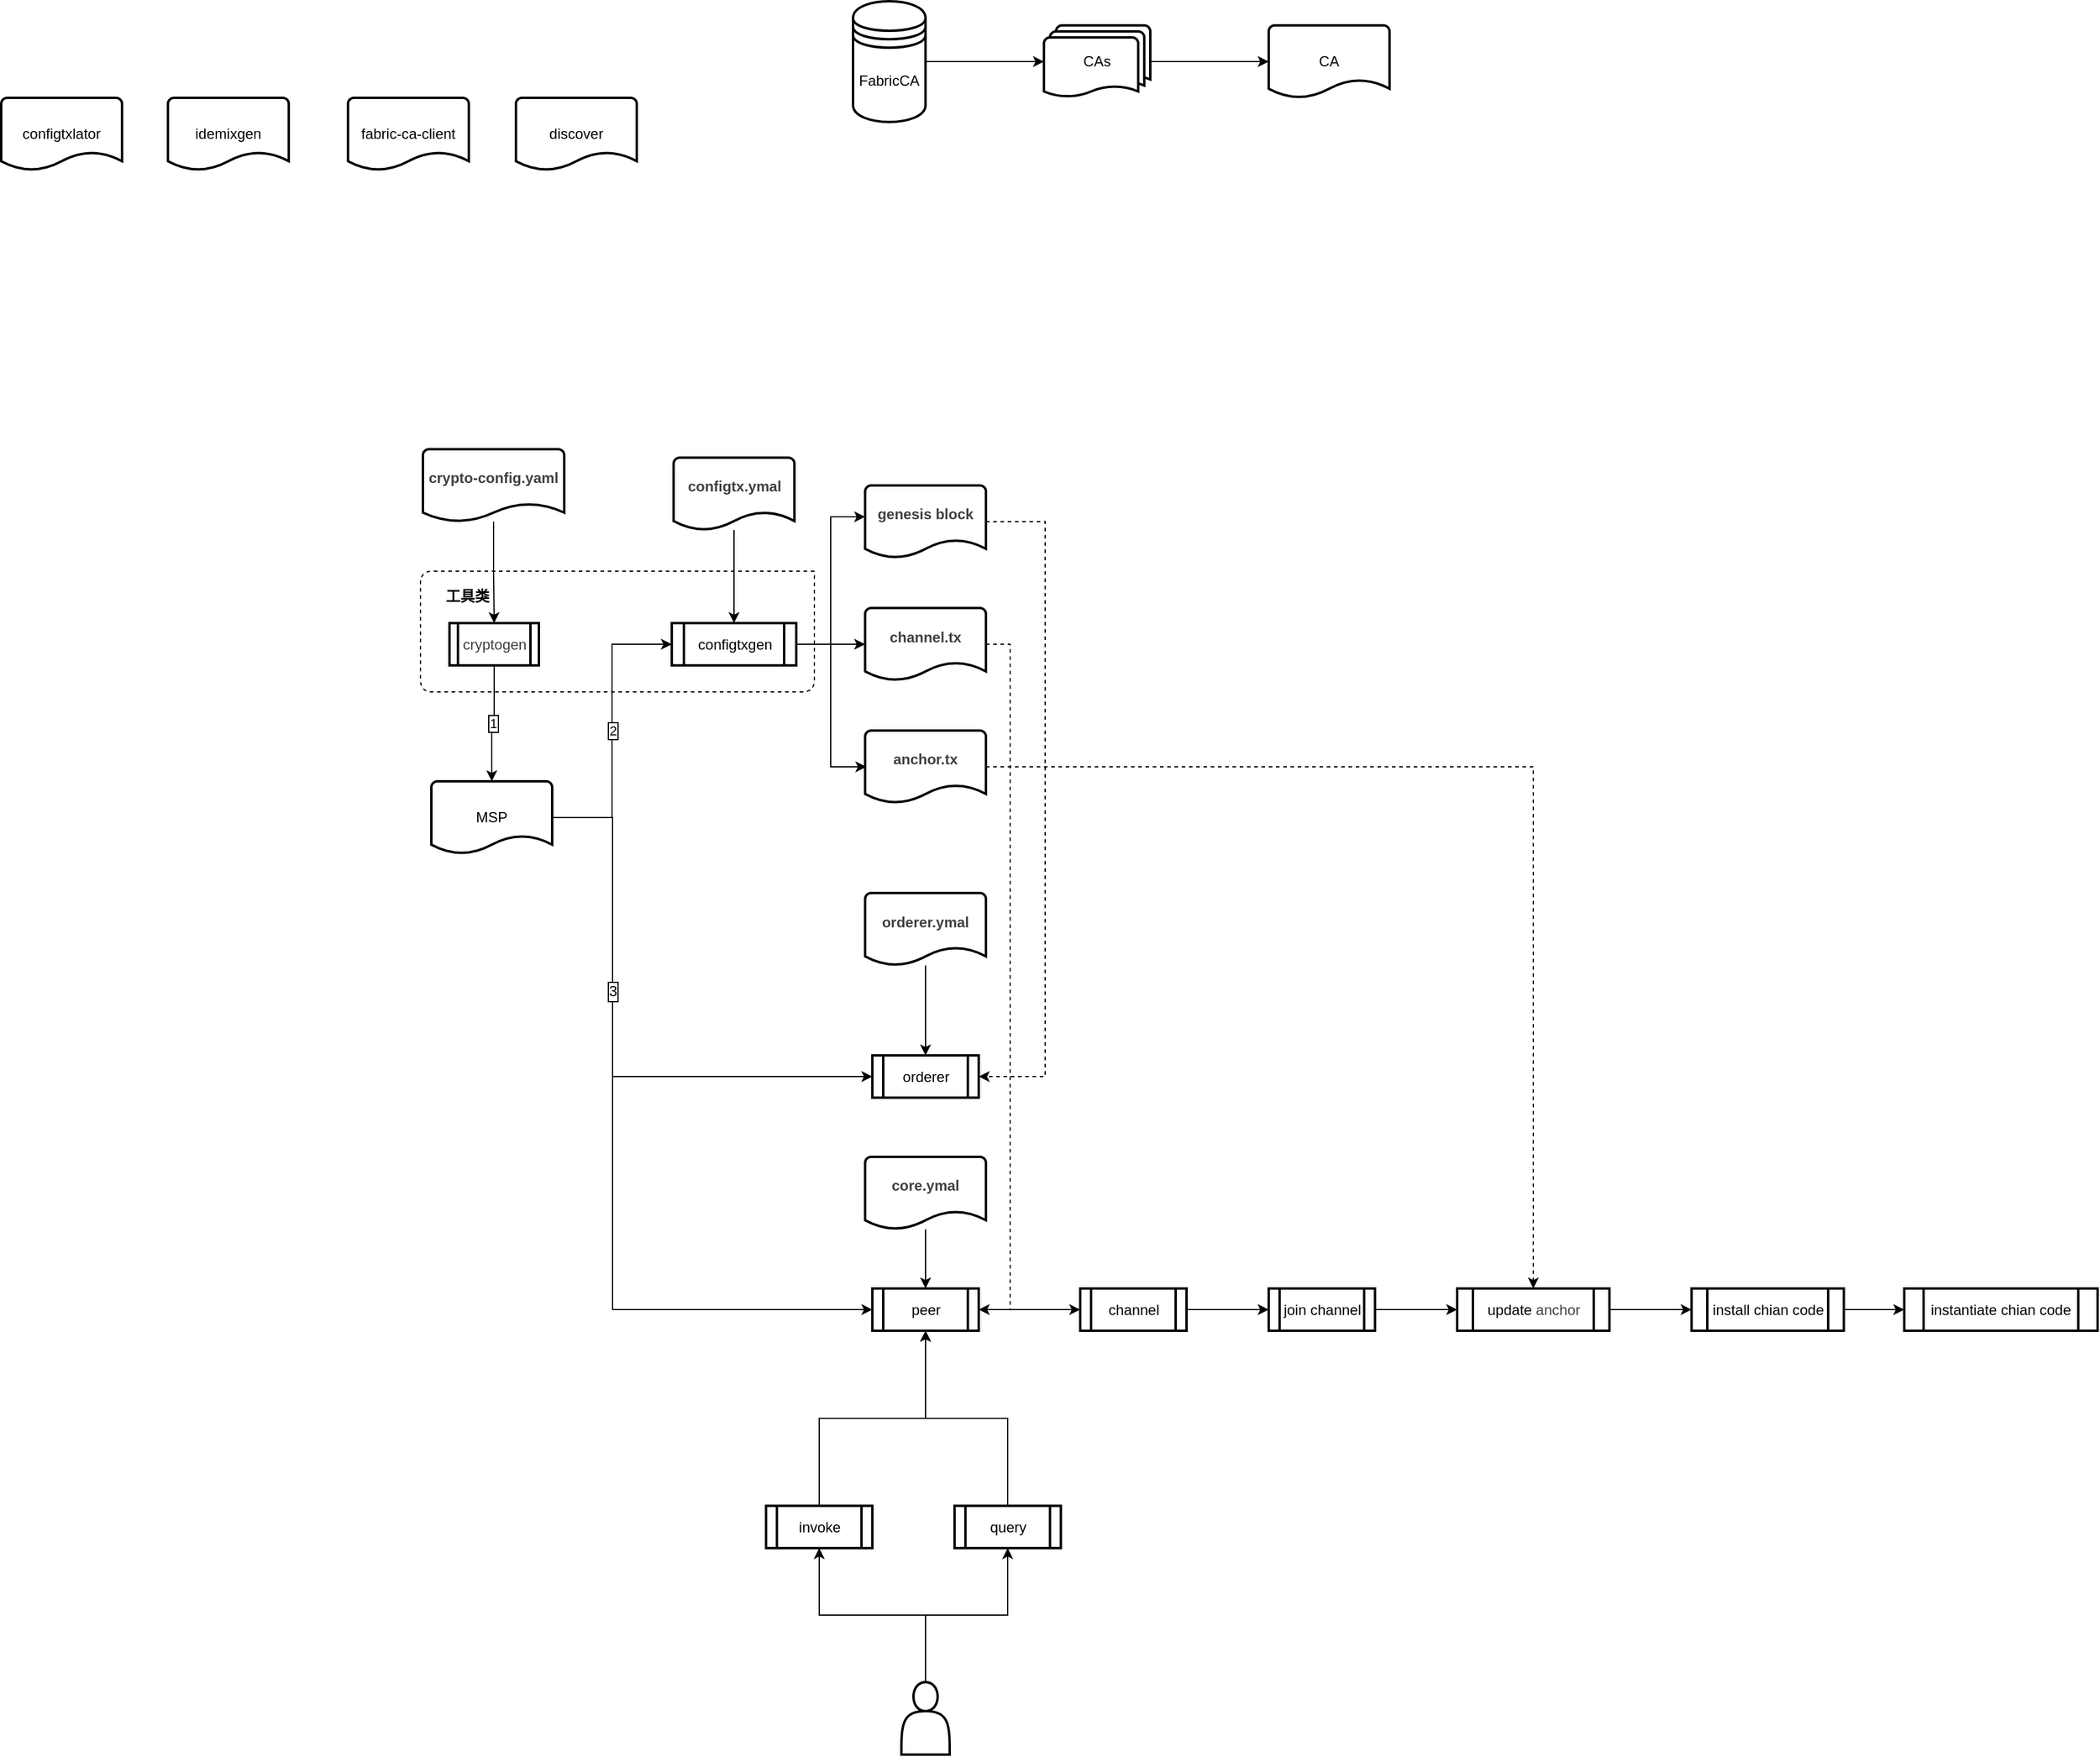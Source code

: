 <mxfile version="12.1.8" type="github" pages="1">
  <diagram id="CLoU5dtta0-QOBKtVROU" name="第 1 页">
    <mxGraphModel dx="2157" dy="794" grid="0" gridSize="10" guides="1" tooltips="1" connect="1" arrows="1" fold="1" page="0" pageScale="1" pageWidth="827" pageHeight="1169" math="0" shadow="0">
      <root>
        <mxCell id="0"/>
        <mxCell id="1" parent="0"/>
        <mxCell id="MpiqbQTEPUT9KXJkt_1--3" style="edgeStyle=orthogonalEdgeStyle;rounded=0;orthogonalLoop=1;jettySize=auto;html=1;exitX=1;exitY=0.5;exitDx=0;exitDy=0;" parent="1" source="MpiqbQTEPUT9KXJkt_1--1" target="MpiqbQTEPUT9KXJkt_1--2" edge="1">
          <mxGeometry relative="1" as="geometry"/>
        </mxCell>
        <mxCell id="MpiqbQTEPUT9KXJkt_1--1" value="FabricCA" style="shape=datastore;whiteSpace=wrap;html=1;strokeWidth=2;" parent="1" vertex="1">
          <mxGeometry x="-54" y="192" width="60" height="100" as="geometry"/>
        </mxCell>
        <mxCell id="MpiqbQTEPUT9KXJkt_1--5" style="edgeStyle=orthogonalEdgeStyle;rounded=0;orthogonalLoop=1;jettySize=auto;html=1;exitX=1;exitY=0.5;exitDx=0;exitDy=0;exitPerimeter=0;" parent="1" source="MpiqbQTEPUT9KXJkt_1--2" target="MpiqbQTEPUT9KXJkt_1--4" edge="1">
          <mxGeometry relative="1" as="geometry"/>
        </mxCell>
        <mxCell id="MpiqbQTEPUT9KXJkt_1--2" value="CAs" style="strokeWidth=2;html=1;shape=mxgraph.flowchart.multi-document;whiteSpace=wrap;" parent="1" vertex="1">
          <mxGeometry x="104" y="212" width="88" height="60" as="geometry"/>
        </mxCell>
        <mxCell id="MpiqbQTEPUT9KXJkt_1--4" value="CA" style="strokeWidth=2;html=1;shape=mxgraph.flowchart.document2;whiteSpace=wrap;size=0.25;" parent="1" vertex="1">
          <mxGeometry x="290" y="212" width="100" height="60" as="geometry"/>
        </mxCell>
        <mxCell id="BjLFL8KLVaKhMdMBRPjE-4" value="configtxlator" style="strokeWidth=2;html=1;shape=mxgraph.flowchart.document2;whiteSpace=wrap;size=0.25;" parent="1" vertex="1">
          <mxGeometry x="-759" y="272" width="100" height="60" as="geometry"/>
        </mxCell>
        <mxCell id="BjLFL8KLVaKhMdMBRPjE-5" value="discover" style="strokeWidth=2;html=1;shape=mxgraph.flowchart.document2;whiteSpace=wrap;size=0.25;" parent="1" vertex="1">
          <mxGeometry x="-333" y="272" width="100" height="60" as="geometry"/>
        </mxCell>
        <mxCell id="BjLFL8KLVaKhMdMBRPjE-6" value="idemixgen" style="strokeWidth=2;html=1;shape=mxgraph.flowchart.document2;whiteSpace=wrap;size=0.25;" parent="1" vertex="1">
          <mxGeometry x="-621" y="272" width="100" height="60" as="geometry"/>
        </mxCell>
        <mxCell id="BjLFL8KLVaKhMdMBRPjE-7" value="fabric-ca-client" style="strokeWidth=2;html=1;shape=mxgraph.flowchart.document2;whiteSpace=wrap;size=0.25;" parent="1" vertex="1">
          <mxGeometry x="-472" y="272" width="100" height="60" as="geometry"/>
        </mxCell>
        <mxCell id="P7nGZKLeTjThFCJNGc53-6" value="1" style="edgeStyle=orthogonalEdgeStyle;rounded=0;orthogonalLoop=1;jettySize=auto;html=1;exitX=0.5;exitY=1;exitDx=0;exitDy=0;labelBorderColor=#000000;" edge="1" parent="1" source="P7nGZKLeTjThFCJNGc53-2" target="P7nGZKLeTjThFCJNGc53-3">
          <mxGeometry relative="1" as="geometry"/>
        </mxCell>
        <mxCell id="P7nGZKLeTjThFCJNGc53-2" value="&lt;span style=&quot;color: rgb(64 , 64 , 64)&quot;&gt;cryptogen&lt;/span&gt;" style="shape=process;whiteSpace=wrap;html=1;backgroundOutline=1;strokeWidth=2;" vertex="1" parent="1">
          <mxGeometry x="-388" y="707" width="74" height="35" as="geometry"/>
        </mxCell>
        <mxCell id="P7nGZKLeTjThFCJNGc53-9" value="2" style="edgeStyle=orthogonalEdgeStyle;rounded=0;orthogonalLoop=1;jettySize=auto;html=1;entryX=0;entryY=0.5;entryDx=0;entryDy=0;labelBorderColor=#000000;" edge="1" parent="1" source="P7nGZKLeTjThFCJNGc53-3" target="P7nGZKLeTjThFCJNGc53-7">
          <mxGeometry relative="1" as="geometry"/>
        </mxCell>
        <mxCell id="P7nGZKLeTjThFCJNGc53-17" style="edgeStyle=orthogonalEdgeStyle;rounded=0;orthogonalLoop=1;jettySize=auto;html=1;entryX=0;entryY=0.5;entryDx=0;entryDy=0;" edge="1" parent="1" source="P7nGZKLeTjThFCJNGc53-3" target="P7nGZKLeTjThFCJNGc53-15">
          <mxGeometry relative="1" as="geometry">
            <Array as="points">
              <mxPoint x="-253" y="868"/>
              <mxPoint x="-253" y="1083"/>
            </Array>
          </mxGeometry>
        </mxCell>
        <mxCell id="P7nGZKLeTjThFCJNGc53-18" style="edgeStyle=orthogonalEdgeStyle;rounded=0;orthogonalLoop=1;jettySize=auto;html=1;entryX=0;entryY=0.5;entryDx=0;entryDy=0;" edge="1" parent="1" source="P7nGZKLeTjThFCJNGc53-3" target="P7nGZKLeTjThFCJNGc53-16">
          <mxGeometry relative="1" as="geometry">
            <Array as="points">
              <mxPoint x="-253" y="868"/>
              <mxPoint x="-253" y="1276"/>
            </Array>
          </mxGeometry>
        </mxCell>
        <mxCell id="P7nGZKLeTjThFCJNGc53-21" value="3" style="text;html=1;resizable=0;points=[];align=center;verticalAlign=middle;labelBackgroundColor=#ffffff;labelBorderColor=#000000;" vertex="1" connectable="0" parent="P7nGZKLeTjThFCJNGc53-18">
          <mxGeometry x="-0.281" relative="1" as="geometry">
            <mxPoint y="-48" as="offset"/>
          </mxGeometry>
        </mxCell>
        <mxCell id="P7nGZKLeTjThFCJNGc53-3" value="MSP" style="strokeWidth=2;html=1;shape=mxgraph.flowchart.document2;whiteSpace=wrap;size=0.25;" vertex="1" parent="1">
          <mxGeometry x="-403" y="838" width="100" height="60" as="geometry"/>
        </mxCell>
        <mxCell id="P7nGZKLeTjThFCJNGc53-10" style="edgeStyle=orthogonalEdgeStyle;rounded=0;orthogonalLoop=1;jettySize=auto;html=1;exitX=1;exitY=0.5;exitDx=0;exitDy=0;entryX=0;entryY=0.433;entryDx=0;entryDy=0;entryPerimeter=0;" edge="1" parent="1" source="P7nGZKLeTjThFCJNGc53-7" target="P7nGZKLeTjThFCJNGc53-8">
          <mxGeometry relative="1" as="geometry"/>
        </mxCell>
        <mxCell id="P7nGZKLeTjThFCJNGc53-12" style="edgeStyle=orthogonalEdgeStyle;rounded=0;orthogonalLoop=1;jettySize=auto;html=1;exitX=1;exitY=0.5;exitDx=0;exitDy=0;" edge="1" parent="1" source="P7nGZKLeTjThFCJNGc53-7" target="P7nGZKLeTjThFCJNGc53-11">
          <mxGeometry relative="1" as="geometry"/>
        </mxCell>
        <mxCell id="P7nGZKLeTjThFCJNGc53-14" style="edgeStyle=orthogonalEdgeStyle;rounded=0;orthogonalLoop=1;jettySize=auto;html=1;exitX=1;exitY=0.5;exitDx=0;exitDy=0;entryX=0.01;entryY=0.5;entryDx=0;entryDy=0;entryPerimeter=0;" edge="1" parent="1" source="P7nGZKLeTjThFCJNGc53-7" target="P7nGZKLeTjThFCJNGc53-13">
          <mxGeometry relative="1" as="geometry"/>
        </mxCell>
        <mxCell id="P7nGZKLeTjThFCJNGc53-7" value="configtxgen" style="shape=process;whiteSpace=wrap;html=1;backgroundOutline=1;strokeWidth=2;" vertex="1" parent="1">
          <mxGeometry x="-204" y="707" width="103" height="35" as="geometry"/>
        </mxCell>
        <mxCell id="P7nGZKLeTjThFCJNGc53-26" style="edgeStyle=orthogonalEdgeStyle;rounded=0;orthogonalLoop=1;jettySize=auto;html=1;entryX=1;entryY=0.5;entryDx=0;entryDy=0;fontSize=16;dashed=1;" edge="1" parent="1" source="P7nGZKLeTjThFCJNGc53-8" target="P7nGZKLeTjThFCJNGc53-15">
          <mxGeometry relative="1" as="geometry">
            <Array as="points">
              <mxPoint x="105" y="623"/>
              <mxPoint x="105" y="1083"/>
            </Array>
          </mxGeometry>
        </mxCell>
        <mxCell id="P7nGZKLeTjThFCJNGc53-8" value="&lt;h2 style=&quot;box-sizing: border-box ; margin: 0px 0px 16px ; color: rgb(64 , 64 , 64)&quot;&gt;&lt;font style=&quot;font-size: 12px&quot;&gt;genesis block&lt;/font&gt;&lt;/h2&gt;" style="strokeWidth=2;html=1;shape=mxgraph.flowchart.document2;whiteSpace=wrap;size=0.25;" vertex="1" parent="1">
          <mxGeometry x="-44" y="593" width="100" height="60" as="geometry"/>
        </mxCell>
        <mxCell id="P7nGZKLeTjThFCJNGc53-34" style="edgeStyle=orthogonalEdgeStyle;rounded=0;orthogonalLoop=1;jettySize=auto;html=1;entryX=1;entryY=0.5;entryDx=0;entryDy=0;fontSize=16;dashed=1;" edge="1" parent="1" source="P7nGZKLeTjThFCJNGc53-11" target="P7nGZKLeTjThFCJNGc53-16">
          <mxGeometry relative="1" as="geometry">
            <Array as="points">
              <mxPoint x="76" y="725"/>
              <mxPoint x="76" y="1276"/>
            </Array>
          </mxGeometry>
        </mxCell>
        <mxCell id="P7nGZKLeTjThFCJNGc53-11" value="&lt;h2 style=&quot;box-sizing: border-box ; margin: 0px 0px 16px ; color: rgb(64 , 64 , 64)&quot;&gt;&lt;font style=&quot;font-size: 12px&quot;&gt;channel.tx&lt;/font&gt;&lt;/h2&gt;" style="strokeWidth=2;html=1;shape=mxgraph.flowchart.document2;whiteSpace=wrap;size=0.25;" vertex="1" parent="1">
          <mxGeometry x="-44" y="694.5" width="100" height="60" as="geometry"/>
        </mxCell>
        <mxCell id="P7nGZKLeTjThFCJNGc53-40" style="edgeStyle=orthogonalEdgeStyle;rounded=0;orthogonalLoop=1;jettySize=auto;html=1;fontSize=16;dashed=1;" edge="1" parent="1" source="P7nGZKLeTjThFCJNGc53-13" target="P7nGZKLeTjThFCJNGc53-38">
          <mxGeometry relative="1" as="geometry"/>
        </mxCell>
        <mxCell id="P7nGZKLeTjThFCJNGc53-13" value="&lt;h2 style=&quot;box-sizing: border-box ; margin: 0px 0px 16px ; color: rgb(64 , 64 , 64)&quot;&gt;&lt;font style=&quot;font-size: 12px&quot;&gt;anchor.tx&lt;/font&gt;&lt;/h2&gt;" style="strokeWidth=2;html=1;shape=mxgraph.flowchart.document2;whiteSpace=wrap;size=0.25;" vertex="1" parent="1">
          <mxGeometry x="-44" y="796" width="100" height="60" as="geometry"/>
        </mxCell>
        <mxCell id="P7nGZKLeTjThFCJNGc53-15" value="orderer" style="shape=process;whiteSpace=wrap;html=1;backgroundOutline=1;strokeWidth=2;" vertex="1" parent="1">
          <mxGeometry x="-38" y="1065" width="88" height="35" as="geometry"/>
        </mxCell>
        <mxCell id="P7nGZKLeTjThFCJNGc53-32" style="edgeStyle=orthogonalEdgeStyle;rounded=0;orthogonalLoop=1;jettySize=auto;html=1;exitX=1;exitY=0.5;exitDx=0;exitDy=0;fontSize=16;" edge="1" parent="1" source="P7nGZKLeTjThFCJNGc53-16" target="P7nGZKLeTjThFCJNGc53-31">
          <mxGeometry relative="1" as="geometry"/>
        </mxCell>
        <mxCell id="P7nGZKLeTjThFCJNGc53-16" value="peer" style="shape=process;whiteSpace=wrap;html=1;backgroundOutline=1;strokeWidth=2;" vertex="1" parent="1">
          <mxGeometry x="-38" y="1258" width="88" height="35" as="geometry"/>
        </mxCell>
        <mxCell id="P7nGZKLeTjThFCJNGc53-19" value="" style="endArrow=none;dashed=1;html=1;" edge="1" parent="1">
          <mxGeometry width="50" height="50" relative="1" as="geometry">
            <mxPoint x="-86" y="664" as="sourcePoint"/>
            <mxPoint x="-86" y="664" as="targetPoint"/>
            <Array as="points">
              <mxPoint x="-412" y="664"/>
              <mxPoint x="-412" y="764"/>
              <mxPoint x="-86" y="764"/>
            </Array>
          </mxGeometry>
        </mxCell>
        <mxCell id="P7nGZKLeTjThFCJNGc53-20" value="工具类" style="text;html=1;strokeColor=none;fillColor=none;align=center;verticalAlign=middle;whiteSpace=wrap;rounded=0;fontStyle=1" vertex="1" parent="1">
          <mxGeometry x="-393" y="675" width="40" height="20" as="geometry"/>
        </mxCell>
        <mxCell id="P7nGZKLeTjThFCJNGc53-23" style="edgeStyle=orthogonalEdgeStyle;rounded=0;orthogonalLoop=1;jettySize=auto;html=1;fontSize=16;" edge="1" parent="1" source="P7nGZKLeTjThFCJNGc53-22" target="P7nGZKLeTjThFCJNGc53-7">
          <mxGeometry relative="1" as="geometry"/>
        </mxCell>
        <mxCell id="P7nGZKLeTjThFCJNGc53-22" value="&lt;h2 style=&quot;box-sizing: border-box ; margin: 0px 0px 16px ; color: rgb(64 , 64 , 64)&quot;&gt;&lt;font style=&quot;font-size: 12px&quot;&gt;configtx.ymal&lt;/font&gt;&lt;/h2&gt;" style="strokeWidth=2;html=1;shape=mxgraph.flowchart.document2;whiteSpace=wrap;size=0.25;" vertex="1" parent="1">
          <mxGeometry x="-202.5" y="570" width="100" height="60" as="geometry"/>
        </mxCell>
        <mxCell id="P7nGZKLeTjThFCJNGc53-25" style="edgeStyle=orthogonalEdgeStyle;rounded=0;orthogonalLoop=1;jettySize=auto;html=1;entryX=0.5;entryY=0;entryDx=0;entryDy=0;fontSize=16;" edge="1" parent="1" source="P7nGZKLeTjThFCJNGc53-24" target="P7nGZKLeTjThFCJNGc53-2">
          <mxGeometry relative="1" as="geometry"/>
        </mxCell>
        <mxCell id="P7nGZKLeTjThFCJNGc53-24" value="&lt;h2 style=&quot;box-sizing: border-box ; margin: 0px 0px 16px ; color: rgb(64 , 64 , 64)&quot;&gt;&lt;font style=&quot;font-size: 12px&quot;&gt;crypto-config.yaml&lt;/font&gt;&lt;/h2&gt;" style="strokeWidth=2;html=1;shape=mxgraph.flowchart.document2;whiteSpace=wrap;size=0.25;" vertex="1" parent="1">
          <mxGeometry x="-410" y="563" width="117" height="60" as="geometry"/>
        </mxCell>
        <mxCell id="P7nGZKLeTjThFCJNGc53-28" style="edgeStyle=orthogonalEdgeStyle;rounded=0;orthogonalLoop=1;jettySize=auto;html=1;entryX=0.5;entryY=0;entryDx=0;entryDy=0;fontSize=16;" edge="1" parent="1" source="P7nGZKLeTjThFCJNGc53-27" target="P7nGZKLeTjThFCJNGc53-15">
          <mxGeometry relative="1" as="geometry"/>
        </mxCell>
        <mxCell id="P7nGZKLeTjThFCJNGc53-27" value="&lt;h2 style=&quot;box-sizing: border-box ; margin: 0px 0px 16px ; color: rgb(64 , 64 , 64)&quot;&gt;&lt;font style=&quot;font-size: 12px&quot;&gt;orderer.ymal&lt;/font&gt;&lt;/h2&gt;" style="strokeWidth=2;html=1;shape=mxgraph.flowchart.document2;whiteSpace=wrap;size=0.25;" vertex="1" parent="1">
          <mxGeometry x="-44" y="930.5" width="100" height="60" as="geometry"/>
        </mxCell>
        <mxCell id="P7nGZKLeTjThFCJNGc53-30" style="edgeStyle=orthogonalEdgeStyle;rounded=0;orthogonalLoop=1;jettySize=auto;html=1;entryX=0.5;entryY=0;entryDx=0;entryDy=0;fontSize=16;" edge="1" parent="1" source="P7nGZKLeTjThFCJNGc53-29" target="P7nGZKLeTjThFCJNGc53-16">
          <mxGeometry relative="1" as="geometry"/>
        </mxCell>
        <mxCell id="P7nGZKLeTjThFCJNGc53-29" value="&lt;h2 style=&quot;box-sizing: border-box ; margin: 0px 0px 16px ; color: rgb(64 , 64 , 64)&quot;&gt;&lt;font style=&quot;font-size: 12px&quot;&gt;core.ymal&lt;/font&gt;&lt;/h2&gt;" style="strokeWidth=2;html=1;shape=mxgraph.flowchart.document2;whiteSpace=wrap;size=0.25;" vertex="1" parent="1">
          <mxGeometry x="-44" y="1149" width="100" height="60" as="geometry"/>
        </mxCell>
        <mxCell id="P7nGZKLeTjThFCJNGc53-37" style="edgeStyle=orthogonalEdgeStyle;rounded=0;orthogonalLoop=1;jettySize=auto;html=1;exitX=1;exitY=0.5;exitDx=0;exitDy=0;fontSize=16;" edge="1" parent="1" source="P7nGZKLeTjThFCJNGc53-31" target="P7nGZKLeTjThFCJNGc53-36">
          <mxGeometry relative="1" as="geometry"/>
        </mxCell>
        <mxCell id="P7nGZKLeTjThFCJNGc53-31" value="channel" style="shape=process;whiteSpace=wrap;html=1;backgroundOutline=1;strokeWidth=2;" vertex="1" parent="1">
          <mxGeometry x="134" y="1258" width="88" height="35" as="geometry"/>
        </mxCell>
        <mxCell id="P7nGZKLeTjThFCJNGc53-39" style="edgeStyle=orthogonalEdgeStyle;rounded=0;orthogonalLoop=1;jettySize=auto;html=1;exitX=1;exitY=0.5;exitDx=0;exitDy=0;fontSize=16;" edge="1" parent="1" source="P7nGZKLeTjThFCJNGc53-36" target="P7nGZKLeTjThFCJNGc53-38">
          <mxGeometry relative="1" as="geometry"/>
        </mxCell>
        <mxCell id="P7nGZKLeTjThFCJNGc53-36" value="join channel" style="shape=process;whiteSpace=wrap;html=1;backgroundOutline=1;strokeWidth=2;" vertex="1" parent="1">
          <mxGeometry x="290" y="1258" width="88" height="35" as="geometry"/>
        </mxCell>
        <mxCell id="P7nGZKLeTjThFCJNGc53-42" style="edgeStyle=orthogonalEdgeStyle;rounded=0;orthogonalLoop=1;jettySize=auto;html=1;exitX=1;exitY=0.5;exitDx=0;exitDy=0;fontSize=16;" edge="1" parent="1" source="P7nGZKLeTjThFCJNGc53-38" target="P7nGZKLeTjThFCJNGc53-41">
          <mxGeometry relative="1" as="geometry"/>
        </mxCell>
        <mxCell id="P7nGZKLeTjThFCJNGc53-38" value="update&amp;nbsp;&lt;span style=&quot;color: rgb(64 , 64 , 64)&quot;&gt;anchor&lt;/span&gt;" style="shape=process;whiteSpace=wrap;html=1;backgroundOutline=1;strokeWidth=2;" vertex="1" parent="1">
          <mxGeometry x="446" y="1258" width="126" height="35" as="geometry"/>
        </mxCell>
        <mxCell id="P7nGZKLeTjThFCJNGc53-44" style="edgeStyle=orthogonalEdgeStyle;rounded=0;orthogonalLoop=1;jettySize=auto;html=1;exitX=1;exitY=0.5;exitDx=0;exitDy=0;entryX=0;entryY=0.5;entryDx=0;entryDy=0;fontSize=16;" edge="1" parent="1" source="P7nGZKLeTjThFCJNGc53-41" target="P7nGZKLeTjThFCJNGc53-43">
          <mxGeometry relative="1" as="geometry"/>
        </mxCell>
        <mxCell id="P7nGZKLeTjThFCJNGc53-41" value="install chian code" style="shape=process;whiteSpace=wrap;html=1;backgroundOutline=1;strokeWidth=2;" vertex="1" parent="1">
          <mxGeometry x="640" y="1258" width="126" height="35" as="geometry"/>
        </mxCell>
        <mxCell id="P7nGZKLeTjThFCJNGc53-43" value="instantiate chian code" style="shape=process;whiteSpace=wrap;html=1;backgroundOutline=1;strokeWidth=2;" vertex="1" parent="1">
          <mxGeometry x="816" y="1258" width="160" height="35" as="geometry"/>
        </mxCell>
        <mxCell id="P7nGZKLeTjThFCJNGc53-50" style="edgeStyle=orthogonalEdgeStyle;rounded=0;orthogonalLoop=1;jettySize=auto;html=1;exitX=0.5;exitY=0;exitDx=0;exitDy=0;entryX=0.5;entryY=1;entryDx=0;entryDy=0;fontSize=16;" edge="1" parent="1" source="P7nGZKLeTjThFCJNGc53-45" target="P7nGZKLeTjThFCJNGc53-48">
          <mxGeometry relative="1" as="geometry"/>
        </mxCell>
        <mxCell id="P7nGZKLeTjThFCJNGc53-51" style="edgeStyle=orthogonalEdgeStyle;rounded=0;orthogonalLoop=1;jettySize=auto;html=1;exitX=0.5;exitY=0;exitDx=0;exitDy=0;entryX=0.5;entryY=1;entryDx=0;entryDy=0;fontSize=16;" edge="1" parent="1" source="P7nGZKLeTjThFCJNGc53-45" target="P7nGZKLeTjThFCJNGc53-49">
          <mxGeometry relative="1" as="geometry"/>
        </mxCell>
        <mxCell id="P7nGZKLeTjThFCJNGc53-45" value="" style="shape=actor;whiteSpace=wrap;html=1;strokeWidth=2;fontSize=16;" vertex="1" parent="1">
          <mxGeometry x="-14" y="1584" width="40" height="60" as="geometry"/>
        </mxCell>
        <mxCell id="P7nGZKLeTjThFCJNGc53-52" style="edgeStyle=orthogonalEdgeStyle;rounded=0;orthogonalLoop=1;jettySize=auto;html=1;exitX=0.5;exitY=0;exitDx=0;exitDy=0;entryX=0.5;entryY=1;entryDx=0;entryDy=0;fontSize=16;" edge="1" parent="1" source="P7nGZKLeTjThFCJNGc53-48" target="P7nGZKLeTjThFCJNGc53-16">
          <mxGeometry relative="1" as="geometry"/>
        </mxCell>
        <mxCell id="P7nGZKLeTjThFCJNGc53-48" value="invoke" style="shape=process;whiteSpace=wrap;html=1;backgroundOutline=1;strokeWidth=2;" vertex="1" parent="1">
          <mxGeometry x="-126" y="1438" width="88" height="35" as="geometry"/>
        </mxCell>
        <mxCell id="P7nGZKLeTjThFCJNGc53-53" style="edgeStyle=orthogonalEdgeStyle;rounded=0;orthogonalLoop=1;jettySize=auto;html=1;exitX=0.5;exitY=0;exitDx=0;exitDy=0;entryX=0.5;entryY=1;entryDx=0;entryDy=0;fontSize=16;" edge="1" parent="1" source="P7nGZKLeTjThFCJNGc53-49" target="P7nGZKLeTjThFCJNGc53-16">
          <mxGeometry relative="1" as="geometry"/>
        </mxCell>
        <mxCell id="P7nGZKLeTjThFCJNGc53-49" value="query" style="shape=process;whiteSpace=wrap;html=1;backgroundOutline=1;strokeWidth=2;" vertex="1" parent="1">
          <mxGeometry x="30" y="1438" width="88" height="35" as="geometry"/>
        </mxCell>
      </root>
    </mxGraphModel>
  </diagram>
</mxfile>
